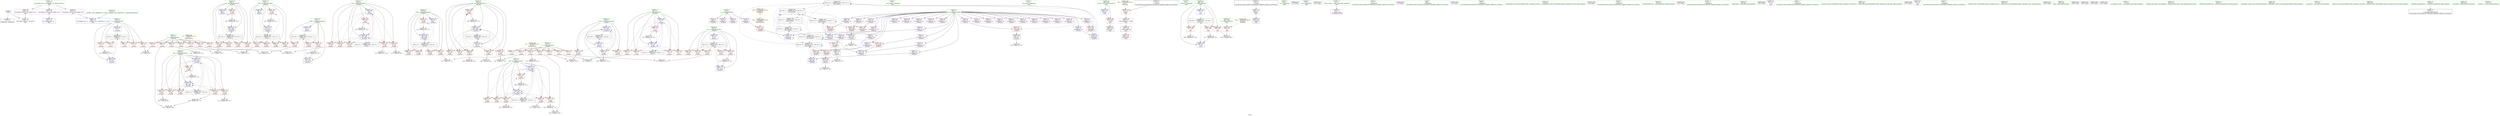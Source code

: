 digraph "SVFG" {
	label="SVFG";

	Node0x561f2077e400 [shape=record,color=grey,label="{NodeID: 0\nNullPtr}"];
	Node0x561f2077e400 -> Node0x561f207a46a0[style=solid];
	Node0x561f2077e400 -> Node0x561f207a6e60[style=solid];
	Node0x561f207b33d0 [shape=record,color=grey,label="{NodeID: 277\n153 = Binary(152, 120, )\n}"];
	Node0x561f207a6e60 [shape=record,color=blue, style = dotted,label="{NodeID: 194\n429\<--3\nllvm.global_ctors_2\<--dummyVal\nGlob }"];
	Node0x561f207a3930 [shape=record,color=red,label="{NodeID: 111\n177\<--52\n\<--c\n_Z5solvev\n}"];
	Node0x561f207a3930 -> Node0x561f207b48d0[style=solid];
	Node0x561f20784480 [shape=record,color=green,label="{NodeID: 28\n62\<--63\nj36\<--j36_field_insensitive\n_Z5solvev\n}"];
	Node0x561f20784480 -> Node0x561f207a9f00[style=solid];
	Node0x561f20784480 -> Node0x561f207a9fd0[style=solid];
	Node0x561f20784480 -> Node0x561f207aa0a0[style=solid];
	Node0x561f20784480 -> Node0x561f207aa170[style=solid];
	Node0x561f20784480 -> Node0x561f207aa240[style=solid];
	Node0x561f20784480 -> Node0x561f207a7780[style=solid];
	Node0x561f20784480 -> Node0x561f207a7ac0[style=solid];
	Node0x561f207b5dd0 [shape=record,color=grey,label="{NodeID: 305\n141 = cmp(140, 88, )\n}"];
	Node0x561f207a8550 [shape=record,color=blue,label="{NodeID: 222\n76\<--338\nj123\<--inc131\n_Z5solvev\n}"];
	Node0x561f207a8550 -> Node0x561f207abc40[style=dashed];
	Node0x561f207a8550 -> Node0x561f207abd10[style=dashed];
	Node0x561f207a8550 -> Node0x561f207abde0[style=dashed];
	Node0x561f207a8550 -> Node0x561f207a8550[style=dashed];
	Node0x561f207a8550 -> Node0x561f207c0ab0[style=dashed];
	Node0x561f207aa0a0 [shape=record,color=red,label="{NodeID: 139\n203\<--62\n\<--j36\n_Z5solvev\n}"];
	Node0x561f207a4c40 [shape=record,color=black,label="{NodeID: 56\n243\<--242\nconv75\<--\n_Z5solvev\n}"];
	Node0x561f207a4c40 -> Node0x561f207b5c50[style=solid];
	Node0x561f207c77b0 [shape=record,color=black,label="{NodeID: 333\nMR_14V_3 = PHI(MR_14V_4, MR_14V_2, )\npts\{63 \}\n}"];
	Node0x561f207c77b0 -> Node0x561f207a9f00[style=dashed];
	Node0x561f207c77b0 -> Node0x561f207a9fd0[style=dashed];
	Node0x561f207c77b0 -> Node0x561f207aa0a0[style=dashed];
	Node0x561f207c77b0 -> Node0x561f207aa170[style=dashed];
	Node0x561f207c77b0 -> Node0x561f207aa240[style=dashed];
	Node0x561f207c77b0 -> Node0x561f207a7ac0[style=dashed];
	Node0x561f207ab760 [shape=record,color=red,label="{NodeID: 167\n296\<--72\n\<--j94\n_Z5solvev\n}"];
	Node0x561f207ab760 -> Node0x561f207b3e50[style=solid];
	Node0x561f207a6300 [shape=record,color=purple,label="{NodeID: 84\n253\<--10\narrayidx81\<--g2\n_Z5solvev\n}"];
	Node0x561f20784820 [shape=record,color=green,label="{NodeID: 1\n7\<--1\n__dso_handle\<--dummyObj\nGlob }"];
	Node0x561f207b3550 [shape=record,color=grey,label="{NodeID: 278\n125 = Binary(124, 120, )\n}"];
	Node0x561f207b3550 -> Node0x561f207a72a0[style=solid];
	Node0x561f207a6f60 [shape=record,color=blue,label="{NodeID: 195\n54\<--88\ni\<--\n_Z5solvev\n}"];
	Node0x561f207a6f60 -> Node0x561f207c0fb0[style=dashed];
	Node0x561f207a3a00 [shape=record,color=red,label="{NodeID: 112\n232\<--52\n\<--c\n_Z5solvev\n}"];
	Node0x561f207a3a00 -> Node0x561f207b5ad0[style=solid];
	Node0x561f20784550 [shape=record,color=green,label="{NodeID: 29\n64\<--65\ni40\<--i40_field_insensitive\n_Z5solvev\n}"];
	Node0x561f20784550 -> Node0x561f207aa310[style=solid];
	Node0x561f20784550 -> Node0x561f207aa3e0[style=solid];
	Node0x561f20784550 -> Node0x561f207aa4b0[style=solid];
	Node0x561f20784550 -> Node0x561f207aa580[style=solid];
	Node0x561f20784550 -> Node0x561f207aa650[style=solid];
	Node0x561f20784550 -> Node0x561f207aa720[style=solid];
	Node0x561f20784550 -> Node0x561f207a7850[style=solid];
	Node0x561f20784550 -> Node0x561f207a79f0[style=solid];
	Node0x561f207b5f50 [shape=record,color=grey,label="{NodeID: 306\n190 = cmp(188, 189, )\n}"];
	Node0x561f207a8620 [shape=record,color=blue,label="{NodeID: 223\n74\<--344\ni119\<--inc135\n_Z5solvev\n}"];
	Node0x561f207a8620 -> Node0x561f207c05b0[style=dashed];
	Node0x561f207aa170 [shape=record,color=red,label="{NodeID: 140\n208\<--62\n\<--j36\n_Z5solvev\n}"];
	Node0x561f207a4d10 [shape=record,color=black,label="{NodeID: 57\n291\<--290\nconv104\<--\n_Z5solvev\n}"];
	Node0x561f207a4d10 -> Node0x561f207b6550[style=solid];
	Node0x561f207c7cb0 [shape=record,color=black,label="{NodeID: 334\nMR_16V_2 = PHI(MR_16V_4, MR_16V_1, )\npts\{65 \}\n}"];
	Node0x561f207c7cb0 -> Node0x561f207a7850[style=dashed];
	Node0x561f207ab830 [shape=record,color=red,label="{NodeID: 168\n302\<--72\n\<--j94\n_Z5solvev\n}"];
	Node0x561f207a63d0 [shape=record,color=purple,label="{NodeID: 85\n255\<--10\narrayidx82\<--g2\n_Z5solvev\n}"];
	Node0x561f207a63d0 -> Node0x561f207a7d30[style=solid];
	Node0x561f207848b0 [shape=record,color=green,label="{NodeID: 2\n12\<--1\n_ZSt4cout\<--dummyObj\nGlob }"];
	Node0x561f207ccd00 [shape=record,color=yellow,style=double,label="{NodeID: 362\n30V_1 = ENCHI(MR_30V_0)\npts\{90000 \}\nFun[main]|{<s0>15}}"];
	Node0x561f207ccd00:s0 -> Node0x561f207cca30[style=dashed,color=red];
	Node0x561f207b36d0 [shape=record,color=grey,label="{NodeID: 279\n344 = Binary(343, 120, )\n}"];
	Node0x561f207b36d0 -> Node0x561f207a8620[style=solid];
	Node0x561f207a7030 [shape=record,color=blue,label="{NodeID: 196\n56\<--88\nj\<--\n_Z5solvev\n}"];
	Node0x561f207a7030 -> Node0x561f207a9200[style=dashed];
	Node0x561f207a7030 -> Node0x561f207a92d0[style=dashed];
	Node0x561f207a7030 -> Node0x561f207a93a0[style=dashed];
	Node0x561f207a7030 -> Node0x561f207a9470[style=dashed];
	Node0x561f207a7030 -> Node0x561f207a9540[style=dashed];
	Node0x561f207a7030 -> Node0x561f207a71d0[style=dashed];
	Node0x561f207a7030 -> Node0x561f207c14b0[style=dashed];
	Node0x561f207a3ad0 [shape=record,color=red,label="{NodeID: 113\n274\<--52\n\<--c\n_Z5solvev\n}"];
	Node0x561f207a3ad0 -> Node0x561f207b27d0[style=solid];
	Node0x561f20784620 [shape=record,color=green,label="{NodeID: 30\n66\<--67\ni63\<--i63_field_insensitive\n_Z5solvev\n}"];
	Node0x561f20784620 -> Node0x561f207aa7f0[style=solid];
	Node0x561f20784620 -> Node0x561f207aa8c0[style=solid];
	Node0x561f20784620 -> Node0x561f207aa990[style=solid];
	Node0x561f20784620 -> Node0x561f207aaa60[style=solid];
	Node0x561f20784620 -> Node0x561f207aab30[style=solid];
	Node0x561f20784620 -> Node0x561f207a7b90[style=solid];
	Node0x561f20784620 -> Node0x561f207a7ed0[style=solid];
	Node0x561f207b60d0 [shape=record,color=grey,label="{NodeID: 307\n149 = cmp(148, 150, )\n}"];
	Node0x561f207a86f0 [shape=record,color=blue,label="{NodeID: 224\n365\<--372\nretval\<--\nmain\n}"];
	Node0x561f207a86f0 -> Node0x561f207ac6d0[style=dashed];
	Node0x561f207aa240 [shape=record,color=red,label="{NodeID: 141\n219\<--62\n\<--j36\n_Z5solvev\n}"];
	Node0x561f207aa240 -> Node0x561f207b3fd0[style=solid];
	Node0x561f207a4de0 [shape=record,color=black,label="{NodeID: 58\n379\<--378\n\<--vbase.offset.ptr\nmain\n}"];
	Node0x561f207a4de0 -> Node0x561f207acae0[style=solid];
	Node0x561f207ab900 [shape=record,color=red,label="{NodeID: 169\n307\<--72\n\<--j94\n_Z5solvev\n}"];
	Node0x561f207ab900 -> Node0x561f207b39d0[style=solid];
	Node0x561f207a64a0 [shape=record,color=purple,label="{NodeID: 86\n287\<--10\narrayidx102\<--g2\n_Z5solvev\n}"];
	Node0x561f20782300 [shape=record,color=green,label="{NodeID: 3\n13\<--1\n_ZSt3cin\<--dummyObj\nGlob }"];
	Node0x561f207b3850 [shape=record,color=grey,label="{NodeID: 280\n265 = Binary(264, 120, )\n}"];
	Node0x561f207b3850 -> Node0x561f207a7ed0[style=solid];
	Node0x561f207a7100 [shape=record,color=blue,label="{NodeID: 197\n115\<--111\narrayidx11\<--\n_Z5solvev\n}"];
	Node0x561f207a7100 -> Node0x561f207a7100[style=dashed];
	Node0x561f207a7100 -> Node0x561f207c19b0[style=dashed];
	Node0x561f207a3ba0 [shape=record,color=red,label="{NodeID: 114\n283\<--52\n\<--c\n_Z5solvev\n}"];
	Node0x561f207a3ba0 -> Node0x561f207b4bd0[style=solid];
	Node0x561f207846f0 [shape=record,color=green,label="{NodeID: 31\n68\<--69\nj67\<--j67_field_insensitive\n_Z5solvev\n}"];
	Node0x561f207846f0 -> Node0x561f207aac00[style=solid];
	Node0x561f207846f0 -> Node0x561f207aacd0[style=solid];
	Node0x561f207846f0 -> Node0x561f207aada0[style=solid];
	Node0x561f207846f0 -> Node0x561f207aae70[style=solid];
	Node0x561f207846f0 -> Node0x561f207aaf40[style=solid];
	Node0x561f207846f0 -> Node0x561f207ab010[style=solid];
	Node0x561f207846f0 -> Node0x561f207a7c60[style=solid];
	Node0x561f207846f0 -> Node0x561f207a7e00[style=solid];
	Node0x561f207b6250 [shape=record,color=grey,label="{NodeID: 308\n227 = cmp(225, 226, )\n}"];
	Node0x561f207a87c0 [shape=record,color=blue,label="{NodeID: 225\n369\<--88\ni\<--\nmain\n}"];
	Node0x561f207a87c0 -> Node0x561f207c8bb0[style=dashed];
	Node0x561f207aa310 [shape=record,color=red,label="{NodeID: 142\n184\<--64\n\<--i40\n_Z5solvev\n}"];
	Node0x561f207aa310 -> Node0x561f207b4d50[style=solid];
	Node0x561f207a4eb0 [shape=record,color=black,label="{NodeID: 59\n382\<--381\n\<--add.ptr\nmain\n}"];
	Node0x561f207c86b0 [shape=record,color=black,label="{NodeID: 336\nMR_32V_2 = PHI(MR_32V_3, MR_32V_1, )\npts\{110000 \}\n|{<s0>15}}"];
	Node0x561f207c86b0:s0 -> Node0x561f207c19b0[style=dashed,color=red];
	Node0x561f207ab9d0 [shape=record,color=red,label="{NodeID: 170\n318\<--74\n\<--i119\n_Z5solvev\n}"];
	Node0x561f207ab9d0 -> Node0x561f207b54d0[style=solid];
	Node0x561f207a6570 [shape=record,color=purple,label="{NodeID: 87\n289\<--10\narrayidx103\<--g2\n_Z5solvev\n}"];
	Node0x561f207a6570 -> Node0x561f207ac460[style=solid];
	Node0x561f20782390 [shape=record,color=green,label="{NodeID: 4\n16\<--1\n.str\<--dummyObj\nGlob }"];
	Node0x561f207ccec0 [shape=record,color=yellow,style=double,label="{NodeID: 364\n34V_1 = ENCHI(MR_34V_0)\npts\{1 \}\nFun[main]}"];
	Node0x561f207ccec0 -> Node0x561f207a4130[style=dashed];
	Node0x561f207b39d0 [shape=record,color=grey,label="{NodeID: 281\n308 = Binary(307, 215, )\n}"];
	Node0x561f207b39d0 -> Node0x561f207a8210[style=solid];
	Node0x561f207a71d0 [shape=record,color=blue,label="{NodeID: 198\n56\<--119\nj\<--inc\n_Z5solvev\n}"];
	Node0x561f207a71d0 -> Node0x561f207a9200[style=dashed];
	Node0x561f207a71d0 -> Node0x561f207a92d0[style=dashed];
	Node0x561f207a71d0 -> Node0x561f207a93a0[style=dashed];
	Node0x561f207a71d0 -> Node0x561f207a9470[style=dashed];
	Node0x561f207a71d0 -> Node0x561f207a9540[style=dashed];
	Node0x561f207a71d0 -> Node0x561f207a71d0[style=dashed];
	Node0x561f207a71d0 -> Node0x561f207c14b0[style=dashed];
	Node0x561f207a8d20 [shape=record,color=red,label="{NodeID: 115\n325\<--52\n\<--c\n_Z5solvev\n}"];
	Node0x561f207a8d20 -> Node0x561f207b57d0[style=solid];
	Node0x561f207a27b0 [shape=record,color=green,label="{NodeID: 32\n70\<--71\ni90\<--i90_field_insensitive\n_Z5solvev\n}"];
	Node0x561f207a27b0 -> Node0x561f207ab0e0[style=solid];
	Node0x561f207a27b0 -> Node0x561f207ab1b0[style=solid];
	Node0x561f207a27b0 -> Node0x561f207ab280[style=solid];
	Node0x561f207a27b0 -> Node0x561f207ab350[style=solid];
	Node0x561f207a27b0 -> Node0x561f207ab420[style=solid];
	Node0x561f207a27b0 -> Node0x561f207a7fa0[style=solid];
	Node0x561f207a27b0 -> Node0x561f207a82e0[style=solid];
	Node0x561f204279c0 [shape=record,color=black,label="{NodeID: 392\n78 = PHI()\n}"];
	Node0x561f207b63d0 [shape=record,color=grey,label="{NodeID: 309\n198 = cmp(197, 150, )\n}"];
	Node0x561f207a8890 [shape=record,color=blue,label="{NodeID: 226\n369\<--407\ni\<--inc\nmain\n}"];
	Node0x561f207a8890 -> Node0x561f207c8bb0[style=dashed];
	Node0x561f207aa3e0 [shape=record,color=red,label="{NodeID: 143\n187\<--64\n\<--i40\n_Z5solvev\n}"];
	Node0x561f207aa3e0 -> Node0x561f207b4150[style=solid];
	Node0x561f207a4f80 [shape=record,color=black,label="{NodeID: 60\n364\<--410\nmain_ret\<--\nmain\n}"];
	Node0x561f207c8bb0 [shape=record,color=black,label="{NodeID: 337\nMR_40V_3 = PHI(MR_40V_4, MR_40V_2, )\npts\{370 \}\n}"];
	Node0x561f207c8bb0 -> Node0x561f207ac870[style=dashed];
	Node0x561f207c8bb0 -> Node0x561f207ac940[style=dashed];
	Node0x561f207c8bb0 -> Node0x561f207aca10[style=dashed];
	Node0x561f207c8bb0 -> Node0x561f207a8890[style=dashed];
	Node0x561f207abaa0 [shape=record,color=red,label="{NodeID: 171\n328\<--74\n\<--i119\n_Z5solvev\n}"];
	Node0x561f207a6640 [shape=record,color=purple,label="{NodeID: 88\n295\<--10\narrayidx107\<--g2\n_Z5solvev\n}"];
	Node0x561f20782420 [shape=record,color=green,label="{NodeID: 5\n18\<--1\n.str.1\<--dummyObj\nGlob }"];
	Node0x561f207b3b50 [shape=record,color=grey,label="{NodeID: 282\n249 = Binary(248, 120, )\n}"];
	Node0x561f207a72a0 [shape=record,color=blue,label="{NodeID: 199\n54\<--125\ni\<--inc13\n_Z5solvev\n}"];
	Node0x561f207a72a0 -> Node0x561f207c0fb0[style=dashed];
	Node0x561f207a8df0 [shape=record,color=red,label="{NodeID: 116\n90\<--54\n\<--i\n_Z5solvev\n}"];
	Node0x561f207a8df0 -> Node0x561f207b4a50[style=solid];
	Node0x561f207a2840 [shape=record,color=green,label="{NodeID: 33\n72\<--73\nj94\<--j94_field_insensitive\n_Z5solvev\n}"];
	Node0x561f207a2840 -> Node0x561f207ab4f0[style=solid];
	Node0x561f207a2840 -> Node0x561f207ab5c0[style=solid];
	Node0x561f207a2840 -> Node0x561f207ab690[style=solid];
	Node0x561f207a2840 -> Node0x561f207ab760[style=solid];
	Node0x561f207a2840 -> Node0x561f207ab830[style=solid];
	Node0x561f207a2840 -> Node0x561f207ab900[style=solid];
	Node0x561f207a2840 -> Node0x561f207a8070[style=solid];
	Node0x561f207a2840 -> Node0x561f207a8210[style=solid];
	Node0x561f207e1890 [shape=record,color=black,label="{NodeID: 393\n104 = PHI()\n}"];
	Node0x561f207b6550 [shape=record,color=grey,label="{NodeID: 310\n292 = cmp(291, 150, )\n}"];
	Node0x561f207aa4b0 [shape=record,color=red,label="{NodeID: 144\n192\<--64\n\<--i40\n_Z5solvev\n}"];
	Node0x561f207a5050 [shape=record,color=purple,label="{NodeID: 61\n31\<--4\n\<--_ZStL8__ioinit\n__cxx_global_var_init\n}"];
	Node0x561f207abb70 [shape=record,color=red,label="{NodeID: 172\n343\<--74\n\<--i119\n_Z5solvev\n}"];
	Node0x561f207abb70 -> Node0x561f207b36d0[style=solid];
	Node0x561f207a6710 [shape=record,color=purple,label="{NodeID: 89\n298\<--10\narrayidx109\<--g2\n_Z5solvev\n}"];
	Node0x561f207a6710 -> Node0x561f207ac530[style=solid];
	Node0x561f207824b0 [shape=record,color=green,label="{NodeID: 6\n21\<--1\n\<--dummyObj\nCan only get source location for instruction, argument, global var or function.}"];
	Node0x561f207cd080 [shape=record,color=yellow,style=double,label="{NodeID: 366\n38V_1 = ENCHI(MR_38V_0)\npts\{368 \}\nFun[main]}"];
	Node0x561f207cd080 -> Node0x561f207ac7a0[style=dashed];
	Node0x561f207b3cd0 [shape=record,color=grey,label="{NodeID: 283\n313 = Binary(312, 120, )\n}"];
	Node0x561f207b3cd0 -> Node0x561f207a82e0[style=solid];
	Node0x561f207a7370 [shape=record,color=blue,label="{NodeID: 200\n58\<--88\nj15\<--\n_Z5solvev\n}"];
	Node0x561f207a7370 -> Node0x561f207c2db0[style=dashed];
	Node0x561f207a8ec0 [shape=record,color=red,label="{NodeID: 117\n100\<--54\n\<--i\n_Z5solvev\n}"];
	Node0x561f207a28d0 [shape=record,color=green,label="{NodeID: 34\n74\<--75\ni119\<--i119_field_insensitive\n_Z5solvev\n}"];
	Node0x561f207a28d0 -> Node0x561f207ab9d0[style=solid];
	Node0x561f207a28d0 -> Node0x561f207abaa0[style=solid];
	Node0x561f207a28d0 -> Node0x561f207abb70[style=solid];
	Node0x561f207a28d0 -> Node0x561f207a83b0[style=solid];
	Node0x561f207a28d0 -> Node0x561f207a8620[style=solid];
	Node0x561f207e1990 [shape=record,color=black,label="{NodeID: 394\n32 = PHI()\n}"];
	Node0x561f207c05b0 [shape=record,color=black,label="{NodeID: 311\nMR_26V_3 = PHI(MR_26V_4, MR_26V_2, )\npts\{75 \}\n}"];
	Node0x561f207c05b0 -> Node0x561f207ab9d0[style=dashed];
	Node0x561f207c05b0 -> Node0x561f207abaa0[style=dashed];
	Node0x561f207c05b0 -> Node0x561f207abb70[style=dashed];
	Node0x561f207c05b0 -> Node0x561f207a8620[style=dashed];
	Node0x561f207aa580 [shape=record,color=red,label="{NodeID: 145\n200\<--64\n\<--i40\n_Z5solvev\n}"];
	Node0x561f207aa580 -> Node0x561f207b45d0[style=solid];
	Node0x561f207a5120 [shape=record,color=purple,label="{NodeID: 62\n101\<--8\narrayidx\<--g\n_Z5solvev\n}"];
	Node0x561f207abc40 [shape=record,color=red,label="{NodeID: 173\n324\<--76\n\<--j123\n_Z5solvev\n}"];
	Node0x561f207abc40 -> Node0x561f207b57d0[style=solid];
	Node0x561f207a67e0 [shape=record,color=purple,label="{NodeID: 90\n301\<--10\narrayidx110\<--g2\n_Z5solvev\n}"];
	Node0x561f20782540 [shape=record,color=green,label="{NodeID: 7\n88\<--1\n\<--dummyObj\nCan only get source location for instruction, argument, global var or function.}"];
	Node0x561f207b3e50 [shape=record,color=grey,label="{NodeID: 284\n297 = Binary(296, 120, )\n}"];
	Node0x561f207a7440 [shape=record,color=blue,label="{NodeID: 201\n60\<--88\ni19\<--\n_Z5solvev\n}"];
	Node0x561f207a7440 -> Node0x561f207a9a20[style=dashed];
	Node0x561f207a7440 -> Node0x561f207a9af0[style=dashed];
	Node0x561f207a7440 -> Node0x561f207a9bc0[style=dashed];
	Node0x561f207a7440 -> Node0x561f207a9c90[style=dashed];
	Node0x561f207a7440 -> Node0x561f207a9d60[style=dashed];
	Node0x561f207a7440 -> Node0x561f207a9e30[style=dashed];
	Node0x561f207a7440 -> Node0x561f207a75e0[style=dashed];
	Node0x561f207a7440 -> Node0x561f207c32b0[style=dashed];
	Node0x561f207a8f90 [shape=record,color=red,label="{NodeID: 118\n107\<--54\n\<--i\n_Z5solvev\n}"];
	Node0x561f207a2960 [shape=record,color=green,label="{NodeID: 35\n76\<--77\nj123\<--j123_field_insensitive\n_Z5solvev\n}"];
	Node0x561f207a2960 -> Node0x561f207abc40[style=solid];
	Node0x561f207a2960 -> Node0x561f207abd10[style=solid];
	Node0x561f207a2960 -> Node0x561f207abde0[style=solid];
	Node0x561f207a2960 -> Node0x561f207a8480[style=solid];
	Node0x561f207a2960 -> Node0x561f207a8550[style=solid];
	Node0x561f207e1a90 [shape=record,color=black,label="{NodeID: 395\n83 = PHI()\n}"];
	Node0x561f207c0ab0 [shape=record,color=black,label="{NodeID: 312\nMR_28V_2 = PHI(MR_28V_4, MR_28V_1, )\npts\{77 \}\n}"];
	Node0x561f207c0ab0 -> Node0x561f207a8480[style=dashed];
	Node0x561f207aa650 [shape=record,color=red,label="{NodeID: 146\n206\<--64\n\<--i40\n_Z5solvev\n}"];
	Node0x561f207a51f0 [shape=record,color=purple,label="{NodeID: 63\n103\<--8\narrayidx6\<--g\n_Z5solvev\n}"];
	Node0x561f207c9ab0 [shape=record,color=black,label="{NodeID: 340\nMR_22V_3 = PHI(MR_22V_4, MR_22V_2, )\npts\{71 \}\n}"];
	Node0x561f207c9ab0 -> Node0x561f207ab0e0[style=dashed];
	Node0x561f207c9ab0 -> Node0x561f207ab1b0[style=dashed];
	Node0x561f207c9ab0 -> Node0x561f207ab280[style=dashed];
	Node0x561f207c9ab0 -> Node0x561f207ab350[style=dashed];
	Node0x561f207c9ab0 -> Node0x561f207ab420[style=dashed];
	Node0x561f207c9ab0 -> Node0x561f207a82e0[style=dashed];
	Node0x561f207abd10 [shape=record,color=red,label="{NodeID: 174\n330\<--76\n\<--j123\n_Z5solvev\n}"];
	Node0x561f207a68b0 [shape=record,color=purple,label="{NodeID: 91\n303\<--10\narrayidx111\<--g2\n_Z5solvev\n}"];
	Node0x561f207a68b0 -> Node0x561f207a8140[style=solid];
	Node0x561f207825d0 [shape=record,color=green,label="{NodeID: 8\n120\<--1\n\<--dummyObj\nCan only get source location for instruction, argument, global var or function.}"];
	Node0x561f207b3fd0 [shape=record,color=grey,label="{NodeID: 285\n220 = Binary(219, 120, )\n}"];
	Node0x561f207b3fd0 -> Node0x561f207a7ac0[style=solid];
	Node0x561f207a7510 [shape=record,color=blue,label="{NodeID: 202\n161\<--157\narrayidx29\<--\n_Z5solvev\n}"];
	Node0x561f207a7510 -> Node0x561f207c46b0[style=dashed];
	Node0x561f207a9060 [shape=record,color=red,label="{NodeID: 119\n112\<--54\n\<--i\n_Z5solvev\n}"];
	Node0x561f207a29f0 [shape=record,color=green,label="{NodeID: 36\n79\<--80\n_ZSt4endlIcSt11char_traitsIcEERSt13basic_ostreamIT_T0_ES6_\<--_ZSt4endlIcSt11char_traitsIcEERSt13basic_ostreamIT_T0_ES6__field_insensitive\n}"];
	Node0x561f207e1bf0 [shape=record,color=black,label="{NodeID: 396\n86 = PHI()\n}"];
	Node0x561f207c0fb0 [shape=record,color=black,label="{NodeID: 313\nMR_6V_3 = PHI(MR_6V_4, MR_6V_2, )\npts\{55 \}\n}"];
	Node0x561f207c0fb0 -> Node0x561f207a8df0[style=dashed];
	Node0x561f207c0fb0 -> Node0x561f207a8ec0[style=dashed];
	Node0x561f207c0fb0 -> Node0x561f207a8f90[style=dashed];
	Node0x561f207c0fb0 -> Node0x561f207a9060[style=dashed];
	Node0x561f207c0fb0 -> Node0x561f207a9130[style=dashed];
	Node0x561f207c0fb0 -> Node0x561f207a72a0[style=dashed];
	Node0x561f207aa720 [shape=record,color=red,label="{NodeID: 147\n213\<--64\n\<--i40\n_Z5solvev\n}"];
	Node0x561f207aa720 -> Node0x561f207b42d0[style=solid];
	Node0x561f207a52c0 [shape=record,color=purple,label="{NodeID: 64\n108\<--8\narrayidx8\<--g\n_Z5solvev\n}"];
	Node0x561f207c9fb0 [shape=record,color=black,label="{NodeID: 341\nMR_24V_2 = PHI(MR_24V_4, MR_24V_1, )\npts\{73 \}\n}"];
	Node0x561f207c9fb0 -> Node0x561f207a8070[style=dashed];
	Node0x561f207abde0 [shape=record,color=red,label="{NodeID: 175\n337\<--76\n\<--j123\n_Z5solvev\n}"];
	Node0x561f207abde0 -> Node0x561f207b2ad0[style=solid];
	Node0x561f207a6980 [shape=record,color=purple,label="{NodeID: 92\n329\<--10\narrayidx127\<--g2\n_Z5solvev\n}"];
	Node0x561f207852a0 [shape=record,color=green,label="{NodeID: 9\n150\<--1\n\<--dummyObj\nCan only get source location for instruction, argument, global var or function.}"];
	Node0x561f207b4150 [shape=record,color=grey,label="{NodeID: 286\n188 = Binary(187, 120, )\n}"];
	Node0x561f207b4150 -> Node0x561f207b5f50[style=solid];
	Node0x561f207a75e0 [shape=record,color=blue,label="{NodeID: 203\n60\<--166\ni19\<--inc31\n_Z5solvev\n}"];
	Node0x561f207a75e0 -> Node0x561f207a9a20[style=dashed];
	Node0x561f207a75e0 -> Node0x561f207a9af0[style=dashed];
	Node0x561f207a75e0 -> Node0x561f207a9bc0[style=dashed];
	Node0x561f207a75e0 -> Node0x561f207a9c90[style=dashed];
	Node0x561f207a75e0 -> Node0x561f207a9d60[style=dashed];
	Node0x561f207a75e0 -> Node0x561f207a9e30[style=dashed];
	Node0x561f207a75e0 -> Node0x561f207a75e0[style=dashed];
	Node0x561f207a75e0 -> Node0x561f207c32b0[style=dashed];
	Node0x561f207a9130 [shape=record,color=red,label="{NodeID: 120\n124\<--54\n\<--i\n_Z5solvev\n}"];
	Node0x561f207a9130 -> Node0x561f207b3550[style=solid];
	Node0x561f207a2a80 [shape=record,color=green,label="{NodeID: 37\n81\<--82\n_ZNSolsEPFRSoS_E\<--_ZNSolsEPFRSoS_E_field_insensitive\n}"];
	Node0x561f207e1cc0 [shape=record,color=black,label="{NodeID: 397\n341 = PHI()\n}"];
	Node0x561f207c14b0 [shape=record,color=black,label="{NodeID: 314\nMR_8V_2 = PHI(MR_8V_4, MR_8V_1, )\npts\{57 \}\n}"];
	Node0x561f207c14b0 -> Node0x561f207a7030[style=dashed];
	Node0x561f207aa7f0 [shape=record,color=red,label="{NodeID: 148\n225\<--66\n\<--i63\n_Z5solvev\n}"];
	Node0x561f207aa7f0 -> Node0x561f207b6250[style=solid];
	Node0x561f207a5390 [shape=record,color=purple,label="{NodeID: 65\n110\<--8\narrayidx9\<--g\n_Z5solvev\n}"];
	Node0x561f207a5390 -> Node0x561f207abeb0[style=solid];
	Node0x561f207ca4b0 [shape=record,color=black,label="{NodeID: 342\nMR_32V_17 = PHI(MR_32V_18, MR_32V_13, )\npts\{110000 \}\n|{|<s2>15}}"];
	Node0x561f207ca4b0 -> Node0x561f207ac600[style=dashed];
	Node0x561f207ca4b0 -> Node0x561f207c63b0[style=dashed];
	Node0x561f207ca4b0:s2 -> Node0x561f207c86b0[style=dashed,color=blue];
	Node0x561f207abeb0 [shape=record,color=red,label="{NodeID: 176\n111\<--110\n\<--arrayidx9\n_Z5solvev\n}"];
	Node0x561f207abeb0 -> Node0x561f207a7100[style=solid];
	Node0x561f207a6a50 [shape=record,color=purple,label="{NodeID: 93\n331\<--10\narrayidx128\<--g2\n_Z5solvev\n}"];
	Node0x561f207a6a50 -> Node0x561f207ac600[style=solid];
	Node0x561f20785330 [shape=record,color=green,label="{NodeID: 10\n215\<--1\n\<--dummyObj\nCan only get source location for instruction, argument, global var or function.}"];
	Node0x561f207b42d0 [shape=record,color=grey,label="{NodeID: 287\n214 = Binary(213, 215, )\n}"];
	Node0x561f207b42d0 -> Node0x561f207a79f0[style=solid];
	Node0x561f207a76b0 [shape=record,color=blue,label="{NodeID: 204\n58\<--171\nj15\<--inc34\n_Z5solvev\n}"];
	Node0x561f207a76b0 -> Node0x561f207c2db0[style=dashed];
	Node0x561f207a9200 [shape=record,color=red,label="{NodeID: 121\n96\<--56\n\<--j\n_Z5solvev\n}"];
	Node0x561f207a9200 -> Node0x561f207b5350[style=solid];
	Node0x561f207a2b10 [shape=record,color=green,label="{NodeID: 38\n84\<--85\n_ZNSirsERx\<--_ZNSirsERx_field_insensitive\n}"];
	Node0x561f207e1d90 [shape=record,color=black,label="{NodeID: 398\n333 = PHI()\n}"];
	Node0x561f207c19b0 [shape=record,color=black,label="{NodeID: 315\nMR_32V_2 = PHI(MR_32V_3, MR_32V_1, )\npts\{110000 \}\n}"];
	Node0x561f207c19b0 -> Node0x561f207a7100[style=dashed];
	Node0x561f207c19b0 -> Node0x561f207c19b0[style=dashed];
	Node0x561f207c19b0 -> Node0x561f207c28b0[style=dashed];
	Node0x561f207c19b0 -> Node0x561f207c46b0[style=dashed];
	Node0x561f207c19b0 -> Node0x561f207c5dc0[style=dashed];
	Node0x561f207c19b0 -> Node0x561f207ca4b0[style=dashed];
	Node0x561f207aa8c0 [shape=record,color=red,label="{NodeID: 149\n238\<--66\n\<--i63\n_Z5solvev\n}"];
	Node0x561f207a5460 [shape=record,color=purple,label="{NodeID: 66\n113\<--10\narrayidx10\<--g2\n_Z5solvev\n}"];
	Node0x561f207abf80 [shape=record,color=red,label="{NodeID: 177\n147\<--146\n\<--arrayidx24\n_Z5solvev\n}"];
	Node0x561f207abf80 -> Node0x561f207a4aa0[style=solid];
	Node0x561f207a6b20 [shape=record,color=purple,label="{NodeID: 94\n393\<--16\n\<--.str\nmain\n}"];
	Node0x561f207853c0 [shape=record,color=green,label="{NodeID: 11\n372\<--1\n\<--dummyObj\nCan only get source location for instruction, argument, global var or function.}"];
	Node0x561f207b4450 [shape=record,color=grey,label="{NodeID: 288\n166 = Binary(165, 120, )\n}"];
	Node0x561f207b4450 -> Node0x561f207a75e0[style=solid];
	Node0x561f207a7780 [shape=record,color=blue,label="{NodeID: 205\n62\<--88\nj36\<--\n_Z5solvev\n}"];
	Node0x561f207a7780 -> Node0x561f207c77b0[style=dashed];
	Node0x561f207a92d0 [shape=record,color=red,label="{NodeID: 122\n102\<--56\n\<--j\n_Z5solvev\n}"];
	Node0x561f207a2c10 [shape=record,color=green,label="{NodeID: 39\n105\<--106\n_ZStrsIcSt11char_traitsIcEERSt13basic_istreamIT_T0_ES6_RS3_\<--_ZStrsIcSt11char_traitsIcEERSt13basic_istreamIT_T0_ES6_RS3__field_insensitive\n}"];
	Node0x561f207e1e90 [shape=record,color=black,label="{NodeID: 399\n373 = PHI()\n}"];
	Node0x561f207aa990 [shape=record,color=red,label="{NodeID: 150\n246\<--66\n\<--i63\n_Z5solvev\n}"];
	Node0x561f207a5530 [shape=record,color=purple,label="{NodeID: 67\n115\<--10\narrayidx11\<--g2\n_Z5solvev\n}"];
	Node0x561f207a5530 -> Node0x561f207a7100[style=solid];
	Node0x561f207ac050 [shape=record,color=red,label="{NodeID: 178\n157\<--156\n\<--arrayidx27\n_Z5solvev\n}"];
	Node0x561f207ac050 -> Node0x561f207a7510[style=solid];
	Node0x561f207a6bf0 [shape=record,color=purple,label="{NodeID: 95\n402\<--18\n\<--.str.1\nmain\n}"];
	Node0x561f20785450 [shape=record,color=green,label="{NodeID: 12\n374\<--1\n\<--dummyObj\nCan only get source location for instruction, argument, global var or function.}"];
	Node0x561f207b45d0 [shape=record,color=grey,label="{NodeID: 289\n201 = Binary(200, 120, )\n}"];
	Node0x561f207a7850 [shape=record,color=blue,label="{NodeID: 206\n64\<--181\ni40\<--sub41\n_Z5solvev\n}"];
	Node0x561f207a7850 -> Node0x561f207aa310[style=dashed];
	Node0x561f207a7850 -> Node0x561f207aa3e0[style=dashed];
	Node0x561f207a7850 -> Node0x561f207aa4b0[style=dashed];
	Node0x561f207a7850 -> Node0x561f207aa580[style=dashed];
	Node0x561f207a7850 -> Node0x561f207aa650[style=dashed];
	Node0x561f207a7850 -> Node0x561f207aa720[style=dashed];
	Node0x561f207a7850 -> Node0x561f207a79f0[style=dashed];
	Node0x561f207a7850 -> Node0x561f207c7cb0[style=dashed];
	Node0x561f207a93a0 [shape=record,color=red,label="{NodeID: 123\n109\<--56\n\<--j\n_Z5solvev\n}"];
	Node0x561f207a2d10 [shape=record,color=green,label="{NodeID: 40\n334\<--335\n_ZStlsISt11char_traitsIcEERSt13basic_ostreamIcT_ES5_c\<--_ZStlsISt11char_traitsIcEERSt13basic_ostreamIcT_ES5_c_field_insensitive\n}"];
	Node0x561f207e1f90 [shape=record,color=black,label="{NodeID: 400\n383 = PHI()\n}"];
	Node0x561f207aaa60 [shape=record,color=red,label="{NodeID: 151\n252\<--66\n\<--i63\n_Z5solvev\n}"];
	Node0x561f207a5600 [shape=record,color=purple,label="{NodeID: 68\n144\<--10\narrayidx23\<--g2\n_Z5solvev\n}"];
	Node0x561f207cb3b0 [shape=record,color=yellow,style=double,label="{NodeID: 345\n2V_1 = ENCHI(MR_2V_0)\npts\{51 \}\nFun[_Z5solvev]}"];
	Node0x561f207cb3b0 -> Node0x561f207a4200[style=dashed];
	Node0x561f207cb3b0 -> Node0x561f207a42d0[style=dashed];
	Node0x561f207cb3b0 -> Node0x561f207a43a0[style=dashed];
	Node0x561f207cb3b0 -> Node0x561f207a3450[style=dashed];
	Node0x561f207cb3b0 -> Node0x561f207a3520[style=dashed];
	Node0x561f207cb3b0 -> Node0x561f207a35f0[style=dashed];
	Node0x561f207cb3b0 -> Node0x561f207a36c0[style=dashed];
	Node0x561f207ac120 [shape=record,color=red,label="{NodeID: 179\n196\<--195\n\<--arrayidx48\n_Z5solvev\n}"];
	Node0x561f207ac120 -> Node0x561f207a4b70[style=solid];
	Node0x561f207a3c90 [shape=record,color=purple,label="{NodeID: 96\n427\<--20\nllvm.global_ctors_0\<--llvm.global_ctors\nGlob }"];
	Node0x561f207a3c90 -> Node0x561f207a6cc0[style=solid];
	Node0x561f207854e0 [shape=record,color=green,label="{NodeID: 13\n4\<--6\n_ZStL8__ioinit\<--_ZStL8__ioinit_field_insensitive\nGlob }"];
	Node0x561f207854e0 -> Node0x561f207a5050[style=solid];
	Node0x561f207b4750 [shape=record,color=grey,label="{NodeID: 290\n272 = cmp(270, 271, )\n}"];
	Node0x561f207a7920 [shape=record,color=blue,label="{NodeID: 207\n209\<--205\narrayidx56\<--\n_Z5solvev\n}"];
	Node0x561f207a7920 -> Node0x561f207c28b0[style=dashed];
	Node0x561f207a9470 [shape=record,color=red,label="{NodeID: 124\n114\<--56\n\<--j\n_Z5solvev\n}"];
	Node0x561f207a2e10 [shape=record,color=green,label="{NodeID: 41\n362\<--363\nmain\<--main_field_insensitive\n}"];
	Node0x561f207e2090 [shape=record,color=black,label="{NodeID: 401\n386 = PHI()\n}"];
	Node0x561f207c28b0 [shape=record,color=black,label="{NodeID: 318\nMR_32V_10 = PHI(MR_32V_12, MR_32V_9, )\npts\{110000 \}\n}"];
	Node0x561f207c28b0 -> Node0x561f207ac120[style=dashed];
	Node0x561f207c28b0 -> Node0x561f207ac1f0[style=dashed];
	Node0x561f207c28b0 -> Node0x561f207a7920[style=dashed];
	Node0x561f207c28b0 -> Node0x561f207c28b0[style=dashed];
	Node0x561f207c28b0 -> Node0x561f207c5dc0[style=dashed];
	Node0x561f207c28b0 -> Node0x561f207ca4b0[style=dashed];
	Node0x561f207aab30 [shape=record,color=red,label="{NodeID: 152\n264\<--66\n\<--i63\n_Z5solvev\n}"];
	Node0x561f207aab30 -> Node0x561f207b3850[style=solid];
	Node0x561f207a56d0 [shape=record,color=purple,label="{NodeID: 69\n146\<--10\narrayidx24\<--g2\n_Z5solvev\n}"];
	Node0x561f207a56d0 -> Node0x561f207abf80[style=solid];
	Node0x561f207cbed0 [shape=record,color=yellow,style=double,label="{NodeID: 346\n4V_1 = ENCHI(MR_4V_0)\npts\{53 \}\nFun[_Z5solvev]}"];
	Node0x561f207cbed0 -> Node0x561f207a3790[style=dashed];
	Node0x561f207cbed0 -> Node0x561f207a3860[style=dashed];
	Node0x561f207cbed0 -> Node0x561f207a3930[style=dashed];
	Node0x561f207cbed0 -> Node0x561f207a3a00[style=dashed];
	Node0x561f207cbed0 -> Node0x561f207a3ad0[style=dashed];
	Node0x561f207cbed0 -> Node0x561f207a3ba0[style=dashed];
	Node0x561f207cbed0 -> Node0x561f207a8d20[style=dashed];
	Node0x561f207ac1f0 [shape=record,color=red,label="{NodeID: 180\n205\<--204\n\<--arrayidx54\n_Z5solvev\n}"];
	Node0x561f207ac1f0 -> Node0x561f207a7920[style=solid];
	Node0x561f207a3d90 [shape=record,color=purple,label="{NodeID: 97\n428\<--20\nllvm.global_ctors_1\<--llvm.global_ctors\nGlob }"];
	Node0x561f207a3d90 -> Node0x561f207a6d90[style=solid];
	Node0x561f207855b0 [shape=record,color=green,label="{NodeID: 14\n8\<--9\ng\<--g_field_insensitive\nGlob }"];
	Node0x561f207855b0 -> Node0x561f207a5120[style=solid];
	Node0x561f207855b0 -> Node0x561f207a51f0[style=solid];
	Node0x561f207855b0 -> Node0x561f207a52c0[style=solid];
	Node0x561f207855b0 -> Node0x561f207a5390[style=solid];
	Node0x561f207b48d0 [shape=record,color=grey,label="{NodeID: 291\n178 = cmp(176, 177, )\n}"];
	Node0x561f207a79f0 [shape=record,color=blue,label="{NodeID: 208\n64\<--214\ni40\<--dec\n_Z5solvev\n}"];
	Node0x561f207a79f0 -> Node0x561f207aa310[style=dashed];
	Node0x561f207a79f0 -> Node0x561f207aa3e0[style=dashed];
	Node0x561f207a79f0 -> Node0x561f207aa4b0[style=dashed];
	Node0x561f207a79f0 -> Node0x561f207aa580[style=dashed];
	Node0x561f207a79f0 -> Node0x561f207aa650[style=dashed];
	Node0x561f207a79f0 -> Node0x561f207aa720[style=dashed];
	Node0x561f207a79f0 -> Node0x561f207a79f0[style=dashed];
	Node0x561f207a79f0 -> Node0x561f207c7cb0[style=dashed];
	Node0x561f207a9540 [shape=record,color=red,label="{NodeID: 125\n118\<--56\n\<--j\n_Z5solvev\n}"];
	Node0x561f207a9540 -> Node0x561f207b3250[style=solid];
	Node0x561f207a2f10 [shape=record,color=green,label="{NodeID: 42\n365\<--366\nretval\<--retval_field_insensitive\nmain\n}"];
	Node0x561f207a2f10 -> Node0x561f207ac6d0[style=solid];
	Node0x561f207a2f10 -> Node0x561f207a86f0[style=solid];
	Node0x561f207e2190 [shape=record,color=black,label="{NodeID: 402\n394 = PHI()\n}"];
	Node0x561f207c2db0 [shape=record,color=black,label="{NodeID: 319\nMR_10V_3 = PHI(MR_10V_4, MR_10V_2, )\npts\{59 \}\n}"];
	Node0x561f207c2db0 -> Node0x561f207a9610[style=dashed];
	Node0x561f207c2db0 -> Node0x561f207a96e0[style=dashed];
	Node0x561f207c2db0 -> Node0x561f207a97b0[style=dashed];
	Node0x561f207c2db0 -> Node0x561f207a9880[style=dashed];
	Node0x561f207c2db0 -> Node0x561f207a9950[style=dashed];
	Node0x561f207c2db0 -> Node0x561f207a76b0[style=dashed];
	Node0x561f207aac00 [shape=record,color=red,label="{NodeID: 153\n231\<--68\n\<--j67\n_Z5solvev\n}"];
	Node0x561f207aac00 -> Node0x561f207b5ad0[style=solid];
	Node0x561f207a57a0 [shape=record,color=purple,label="{NodeID: 70\n154\<--10\narrayidx26\<--g2\n_Z5solvev\n}"];
	Node0x561f207ac2c0 [shape=record,color=red,label="{NodeID: 181\n242\<--241\n\<--arrayidx74\n_Z5solvev\n}"];
	Node0x561f207ac2c0 -> Node0x561f207a4c40[style=solid];
	Node0x561f207a3e90 [shape=record,color=purple,label="{NodeID: 98\n429\<--20\nllvm.global_ctors_2\<--llvm.global_ctors\nGlob }"];
	Node0x561f207a3e90 -> Node0x561f207a6e60[style=solid];
	Node0x561f20783500 [shape=record,color=green,label="{NodeID: 15\n10\<--11\ng2\<--g2_field_insensitive\nGlob }"];
	Node0x561f20783500 -> Node0x561f207a5460[style=solid];
	Node0x561f20783500 -> Node0x561f207a5530[style=solid];
	Node0x561f20783500 -> Node0x561f207a5600[style=solid];
	Node0x561f20783500 -> Node0x561f207a56d0[style=solid];
	Node0x561f20783500 -> Node0x561f207a57a0[style=solid];
	Node0x561f20783500 -> Node0x561f207a5870[style=solid];
	Node0x561f20783500 -> Node0x561f207a5940[style=solid];
	Node0x561f20783500 -> Node0x561f207a5a10[style=solid];
	Node0x561f20783500 -> Node0x561f207a5ae0[style=solid];
	Node0x561f20783500 -> Node0x561f207a5bb0[style=solid];
	Node0x561f20783500 -> Node0x561f207a5c80[style=solid];
	Node0x561f20783500 -> Node0x561f207a5d50[style=solid];
	Node0x561f20783500 -> Node0x561f207a5e20[style=solid];
	Node0x561f20783500 -> Node0x561f207a5ef0[style=solid];
	Node0x561f20783500 -> Node0x561f207a5fc0[style=solid];
	Node0x561f20783500 -> Node0x561f207a6090[style=solid];
	Node0x561f20783500 -> Node0x561f207a6160[style=solid];
	Node0x561f20783500 -> Node0x561f207a6230[style=solid];
	Node0x561f20783500 -> Node0x561f207a6300[style=solid];
	Node0x561f20783500 -> Node0x561f207a63d0[style=solid];
	Node0x561f20783500 -> Node0x561f207a64a0[style=solid];
	Node0x561f20783500 -> Node0x561f207a6570[style=solid];
	Node0x561f20783500 -> Node0x561f207a6640[style=solid];
	Node0x561f20783500 -> Node0x561f207a6710[style=solid];
	Node0x561f20783500 -> Node0x561f207a67e0[style=solid];
	Node0x561f20783500 -> Node0x561f207a68b0[style=solid];
	Node0x561f20783500 -> Node0x561f207a6980[style=solid];
	Node0x561f20783500 -> Node0x561f207a6a50[style=solid];
	Node0x561f207b4a50 [shape=record,color=grey,label="{NodeID: 292\n92 = cmp(90, 91, )\n}"];
	Node0x561f207a7ac0 [shape=record,color=blue,label="{NodeID: 209\n62\<--220\nj36\<--inc61\n_Z5solvev\n}"];
	Node0x561f207a7ac0 -> Node0x561f207c77b0[style=dashed];
	Node0x561f207a9610 [shape=record,color=red,label="{NodeID: 126\n130\<--58\n\<--j15\n_Z5solvev\n}"];
	Node0x561f207a9610 -> Node0x561f207b51d0[style=solid];
	Node0x561f207a2fe0 [shape=record,color=green,label="{NodeID: 43\n367\<--368\nt\<--t_field_insensitive\nmain\n}"];
	Node0x561f207a2fe0 -> Node0x561f207ac7a0[style=solid];
	Node0x561f207e22f0 [shape=record,color=black,label="{NodeID: 403\n399 = PHI()\n}"];
	Node0x561f207c32b0 [shape=record,color=black,label="{NodeID: 320\nMR_12V_2 = PHI(MR_12V_4, MR_12V_1, )\npts\{61 \}\n}"];
	Node0x561f207c32b0 -> Node0x561f207a7440[style=dashed];
	Node0x561f207aacd0 [shape=record,color=red,label="{NodeID: 154\n235\<--68\n\<--j67\n_Z5solvev\n}"];
	Node0x561f207aacd0 -> Node0x561f207b5950[style=solid];
	Node0x561f207a5870 [shape=record,color=purple,label="{NodeID: 71\n156\<--10\narrayidx27\<--g2\n_Z5solvev\n}"];
	Node0x561f207a5870 -> Node0x561f207ac050[style=solid];
	Node0x561f207ac390 [shape=record,color=red,label="{NodeID: 182\n251\<--250\n\<--arrayidx80\n_Z5solvev\n}"];
	Node0x561f207ac390 -> Node0x561f207a7d30[style=solid];
	Node0x561f207a3f90 [shape=record,color=purple,label="{NodeID: 99\n378\<--377\nvbase.offset.ptr\<--vtable\nmain\n}"];
	Node0x561f207a3f90 -> Node0x561f207a4de0[style=solid];
	Node0x561f207835d0 [shape=record,color=green,label="{NodeID: 16\n20\<--24\nllvm.global_ctors\<--llvm.global_ctors_field_insensitive\nGlob }"];
	Node0x561f207835d0 -> Node0x561f207a3c90[style=solid];
	Node0x561f207835d0 -> Node0x561f207a3d90[style=solid];
	Node0x561f207835d0 -> Node0x561f207a3e90[style=solid];
	Node0x561f207b4bd0 [shape=record,color=grey,label="{NodeID: 293\n284 = cmp(282, 283, )\n}"];
	Node0x561f207a7b90 [shape=record,color=blue,label="{NodeID: 210\n66\<--88\ni63\<--\n_Z5solvev\n}"];
	Node0x561f207a7b90 -> Node0x561f207c68b0[style=dashed];
	Node0x561f207a96e0 [shape=record,color=red,label="{NodeID: 127\n145\<--58\n\<--j15\n_Z5solvev\n}"];
	Node0x561f207a30b0 [shape=record,color=green,label="{NodeID: 44\n369\<--370\ni\<--i_field_insensitive\nmain\n}"];
	Node0x561f207a30b0 -> Node0x561f207ac870[style=solid];
	Node0x561f207a30b0 -> Node0x561f207ac940[style=solid];
	Node0x561f207a30b0 -> Node0x561f207aca10[style=solid];
	Node0x561f207a30b0 -> Node0x561f207a87c0[style=solid];
	Node0x561f207a30b0 -> Node0x561f207a8890[style=solid];
	Node0x561f207e23f0 [shape=record,color=black,label="{NodeID: 404\n403 = PHI()\n}"];
	Node0x561f207aada0 [shape=record,color=red,label="{NodeID: 155\n240\<--68\n\<--j67\n_Z5solvev\n}"];
	Node0x561f207a5940 [shape=record,color=purple,label="{NodeID: 72\n159\<--10\narrayidx28\<--g2\n_Z5solvev\n}"];
	Node0x561f207ac460 [shape=record,color=red,label="{NodeID: 183\n290\<--289\n\<--arrayidx103\n_Z5solvev\n}"];
	Node0x561f207ac460 -> Node0x561f207a4d10[style=solid];
	Node0x561f207a4060 [shape=record,color=purple,label="{NodeID: 100\n381\<--14\nadd.ptr\<--\nmain\n}"];
	Node0x561f207a4060 -> Node0x561f207a4eb0[style=solid];
	Node0x561f207836a0 [shape=record,color=green,label="{NodeID: 17\n25\<--26\n__cxx_global_var_init\<--__cxx_global_var_init_field_insensitive\n}"];
	Node0x561f207b4d50 [shape=record,color=grey,label="{NodeID: 294\n185 = cmp(184, 88, )\n}"];
	Node0x561f207a7c60 [shape=record,color=blue,label="{NodeID: 211\n68\<--88\nj67\<--\n_Z5solvev\n}"];
	Node0x561f207a7c60 -> Node0x561f207aac00[style=dashed];
	Node0x561f207a7c60 -> Node0x561f207aacd0[style=dashed];
	Node0x561f207a7c60 -> Node0x561f207aada0[style=dashed];
	Node0x561f207a7c60 -> Node0x561f207aae70[style=dashed];
	Node0x561f207a7c60 -> Node0x561f207aaf40[style=dashed];
	Node0x561f207a7c60 -> Node0x561f207ab010[style=dashed];
	Node0x561f207a7c60 -> Node0x561f207a7e00[style=dashed];
	Node0x561f207a7c60 -> Node0x561f207c6db0[style=dashed];
	Node0x561f207a97b0 [shape=record,color=red,label="{NodeID: 128\n155\<--58\n\<--j15\n_Z5solvev\n}"];
	Node0x561f207a3180 [shape=record,color=green,label="{NodeID: 45\n375\<--376\n_ZNSt8ios_base15sync_with_stdioEb\<--_ZNSt8ios_base15sync_with_stdioEb_field_insensitive\n}"];
	Node0x561f207aae70 [shape=record,color=red,label="{NodeID: 156\n248\<--68\n\<--j67\n_Z5solvev\n}"];
	Node0x561f207aae70 -> Node0x561f207b3b50[style=solid];
	Node0x561f207a5a10 [shape=record,color=purple,label="{NodeID: 73\n161\<--10\narrayidx29\<--g2\n_Z5solvev\n}"];
	Node0x561f207a5a10 -> Node0x561f207a7510[style=solid];
	Node0x561f207ac530 [shape=record,color=red,label="{NodeID: 184\n299\<--298\n\<--arrayidx109\n_Z5solvev\n}"];
	Node0x561f207ac530 -> Node0x561f207a8140[style=solid];
	Node0x561f207a4130 [shape=record,color=red,label="{NodeID: 101\n377\<--15\nvtable\<--\nmain\n}"];
	Node0x561f207a4130 -> Node0x561f207a3f90[style=solid];
	Node0x561f20783770 [shape=record,color=green,label="{NodeID: 18\n29\<--30\n_ZNSt8ios_base4InitC1Ev\<--_ZNSt8ios_base4InitC1Ev_field_insensitive\n}"];
	Node0x561f207b4ed0 [shape=record,color=grey,label="{NodeID: 295\n279 = cmp(278, 88, )\n}"];
	Node0x561f207a7d30 [shape=record,color=blue,label="{NodeID: 212\n255\<--251\narrayidx82\<--\n_Z5solvev\n}"];
	Node0x561f207a7d30 -> Node0x561f207c5dc0[style=dashed];
	Node0x561f207a9880 [shape=record,color=red,label="{NodeID: 129\n160\<--58\n\<--j15\n_Z5solvev\n}"];
	Node0x561f207a3280 [shape=record,color=green,label="{NodeID: 46\n384\<--385\n_ZNSt9basic_iosIcSt11char_traitsIcEE3tieEPSo\<--_ZNSt9basic_iosIcSt11char_traitsIcEE3tieEPSo_field_insensitive\n}"];
	Node0x561f207aaf40 [shape=record,color=red,label="{NodeID: 157\n254\<--68\n\<--j67\n_Z5solvev\n}"];
	Node0x561f207a5ae0 [shape=record,color=purple,label="{NodeID: 74\n193\<--10\narrayidx47\<--g2\n_Z5solvev\n}"];
	Node0x561f207b2650 [shape=record,color=grey,label="{NodeID: 268\n171 = Binary(170, 120, )\n}"];
	Node0x561f207b2650 -> Node0x561f207a76b0[style=solid];
	Node0x561f207ac600 [shape=record,color=red,label="{NodeID: 185\n332\<--331\n\<--arrayidx128\n_Z5solvev\n}"];
	Node0x561f207a4200 [shape=record,color=red,label="{NodeID: 102\n91\<--50\n\<--r\n_Z5solvev\n}"];
	Node0x561f207a4200 -> Node0x561f207b4a50[style=solid];
	Node0x561f20783840 [shape=record,color=green,label="{NodeID: 19\n35\<--36\n__cxa_atexit\<--__cxa_atexit_field_insensitive\n}"];
	Node0x561f207b5050 [shape=record,color=grey,label="{NodeID: 296\n391 = cmp(389, 390, )\n}"];
	Node0x561f207a7e00 [shape=record,color=blue,label="{NodeID: 213\n68\<--260\nj67\<--inc85\n_Z5solvev\n}"];
	Node0x561f207a7e00 -> Node0x561f207aac00[style=dashed];
	Node0x561f207a7e00 -> Node0x561f207aacd0[style=dashed];
	Node0x561f207a7e00 -> Node0x561f207aada0[style=dashed];
	Node0x561f207a7e00 -> Node0x561f207aae70[style=dashed];
	Node0x561f207a7e00 -> Node0x561f207aaf40[style=dashed];
	Node0x561f207a7e00 -> Node0x561f207ab010[style=dashed];
	Node0x561f207a7e00 -> Node0x561f207a7e00[style=dashed];
	Node0x561f207a7e00 -> Node0x561f207c6db0[style=dashed];
	Node0x561f207a9950 [shape=record,color=red,label="{NodeID: 130\n170\<--58\n\<--j15\n_Z5solvev\n}"];
	Node0x561f207a9950 -> Node0x561f207b2650[style=solid];
	Node0x561f207a3380 [shape=record,color=green,label="{NodeID: 47\n395\<--396\n_ZStlsISt11char_traitsIcEERSt13basic_ostreamIcT_ES5_PKc\<--_ZStlsISt11char_traitsIcEERSt13basic_ostreamIcT_ES5_PKc_field_insensitive\n}"];
	Node0x561f207c46b0 [shape=record,color=black,label="{NodeID: 324\nMR_32V_6 = PHI(MR_32V_8, MR_32V_5, )\npts\{110000 \}\n}"];
	Node0x561f207c46b0 -> Node0x561f207abf80[style=dashed];
	Node0x561f207c46b0 -> Node0x561f207ac050[style=dashed];
	Node0x561f207c46b0 -> Node0x561f207a7510[style=dashed];
	Node0x561f207c46b0 -> Node0x561f207c28b0[style=dashed];
	Node0x561f207c46b0 -> Node0x561f207c46b0[style=dashed];
	Node0x561f207c46b0 -> Node0x561f207c5dc0[style=dashed];
	Node0x561f207c46b0 -> Node0x561f207ca4b0[style=dashed];
	Node0x561f207ab010 [shape=record,color=red,label="{NodeID: 158\n259\<--68\n\<--j67\n_Z5solvev\n}"];
	Node0x561f207ab010 -> Node0x561f207b2f50[style=solid];
	Node0x561f207a5bb0 [shape=record,color=purple,label="{NodeID: 75\n195\<--10\narrayidx48\<--g2\n_Z5solvev\n}"];
	Node0x561f207a5bb0 -> Node0x561f207ac120[style=solid];
	Node0x561f207b27d0 [shape=record,color=grey,label="{NodeID: 269\n275 = Binary(274, 120, )\n}"];
	Node0x561f207b27d0 -> Node0x561f207a8070[style=solid];
	Node0x561f207ac6d0 [shape=record,color=red,label="{NodeID: 186\n410\<--365\n\<--retval\nmain\n}"];
	Node0x561f207ac6d0 -> Node0x561f207a4f80[style=solid];
	Node0x561f207a42d0 [shape=record,color=red,label="{NodeID: 103\n137\<--50\n\<--r\n_Z5solvev\n}"];
	Node0x561f207a42d0 -> Node0x561f207b5650[style=solid];
	Node0x561f20783da0 [shape=record,color=green,label="{NodeID: 20\n34\<--40\n_ZNSt8ios_base4InitD1Ev\<--_ZNSt8ios_base4InitD1Ev_field_insensitive\n}"];
	Node0x561f20783da0 -> Node0x561f207a49a0[style=solid];
	Node0x561f207b51d0 [shape=record,color=grey,label="{NodeID: 297\n132 = cmp(130, 131, )\n}"];
	Node0x561f207a7ed0 [shape=record,color=blue,label="{NodeID: 214\n66\<--265\ni63\<--inc88\n_Z5solvev\n}"];
	Node0x561f207a7ed0 -> Node0x561f207c68b0[style=dashed];
	Node0x561f207a9a20 [shape=record,color=red,label="{NodeID: 131\n136\<--60\n\<--i19\n_Z5solvev\n}"];
	Node0x561f207a9a20 -> Node0x561f207b5650[style=solid];
	Node0x561f207a44a0 [shape=record,color=green,label="{NodeID: 48\n400\<--401\n_ZNSolsEx\<--_ZNSolsEx_field_insensitive\n}"];
	Node0x561f207ab0e0 [shape=record,color=red,label="{NodeID: 159\n270\<--70\n\<--i90\n_Z5solvev\n}"];
	Node0x561f207ab0e0 -> Node0x561f207b4750[style=solid];
	Node0x561f207a5c80 [shape=record,color=purple,label="{NodeID: 76\n202\<--10\narrayidx53\<--g2\n_Z5solvev\n}"];
	Node0x561f207b2950 [shape=record,color=grey,label="{NodeID: 270\n407 = Binary(406, 120, )\n}"];
	Node0x561f207b2950 -> Node0x561f207a8890[style=solid];
	Node0x561f207ac7a0 [shape=record,color=red,label="{NodeID: 187\n390\<--367\n\<--t\nmain\n}"];
	Node0x561f207ac7a0 -> Node0x561f207b5050[style=solid];
	Node0x561f207a43a0 [shape=record,color=red,label="{NodeID: 104\n180\<--50\n\<--r\n_Z5solvev\n}"];
	Node0x561f207a43a0 -> Node0x561f207b2c50[style=solid];
	Node0x561f20783ea0 [shape=record,color=green,label="{NodeID: 21\n47\<--48\n_Z5solvev\<--_Z5solvev_field_insensitive\n}"];
	Node0x561f207b5350 [shape=record,color=grey,label="{NodeID: 298\n98 = cmp(96, 97, )\n}"];
	Node0x561f207a7fa0 [shape=record,color=blue,label="{NodeID: 215\n70\<--88\ni90\<--\n_Z5solvev\n}"];
	Node0x561f207a7fa0 -> Node0x561f207c9ab0[style=dashed];
	Node0x561f207a9af0 [shape=record,color=red,label="{NodeID: 132\n140\<--60\n\<--i19\n_Z5solvev\n}"];
	Node0x561f207a9af0 -> Node0x561f207b5dd0[style=solid];
	Node0x561f207a45a0 [shape=record,color=green,label="{NodeID: 49\n22\<--423\n_GLOBAL__sub_I_andyshih12_0_1.cpp\<--_GLOBAL__sub_I_andyshih12_0_1.cpp_field_insensitive\n}"];
	Node0x561f207a45a0 -> Node0x561f207a6d90[style=solid];
	Node0x561f207ab1b0 [shape=record,color=red,label="{NodeID: 160\n286\<--70\n\<--i90\n_Z5solvev\n}"];
	Node0x561f207a5d50 [shape=record,color=purple,label="{NodeID: 77\n204\<--10\narrayidx54\<--g2\n_Z5solvev\n}"];
	Node0x561f207a5d50 -> Node0x561f207ac1f0[style=solid];
	Node0x561f207b2ad0 [shape=record,color=grey,label="{NodeID: 271\n338 = Binary(337, 120, )\n}"];
	Node0x561f207b2ad0 -> Node0x561f207a8550[style=solid];
	Node0x561f207ac870 [shape=record,color=red,label="{NodeID: 188\n389\<--369\n\<--i\nmain\n}"];
	Node0x561f207ac870 -> Node0x561f207b5050[style=solid];
	Node0x561f207a3450 [shape=record,color=red,label="{NodeID: 105\n189\<--50\n\<--r\n_Z5solvev\n}"];
	Node0x561f207a3450 -> Node0x561f207b5f50[style=solid];
	Node0x561f20783fa0 [shape=record,color=green,label="{NodeID: 22\n50\<--51\nr\<--r_field_insensitive\n_Z5solvev\n}"];
	Node0x561f20783fa0 -> Node0x561f207a4200[style=solid];
	Node0x561f20783fa0 -> Node0x561f207a42d0[style=solid];
	Node0x561f20783fa0 -> Node0x561f207a43a0[style=solid];
	Node0x561f20783fa0 -> Node0x561f207a3450[style=solid];
	Node0x561f20783fa0 -> Node0x561f207a3520[style=solid];
	Node0x561f20783fa0 -> Node0x561f207a35f0[style=solid];
	Node0x561f20783fa0 -> Node0x561f207a36c0[style=solid];
	Node0x561f207b54d0 [shape=record,color=grey,label="{NodeID: 299\n320 = cmp(318, 319, )\n}"];
	Node0x561f207a8070 [shape=record,color=blue,label="{NodeID: 216\n72\<--275\nj94\<--sub95\n_Z5solvev\n}"];
	Node0x561f207a8070 -> Node0x561f207ab4f0[style=dashed];
	Node0x561f207a8070 -> Node0x561f207ab5c0[style=dashed];
	Node0x561f207a8070 -> Node0x561f207ab690[style=dashed];
	Node0x561f207a8070 -> Node0x561f207ab760[style=dashed];
	Node0x561f207a8070 -> Node0x561f207ab830[style=dashed];
	Node0x561f207a8070 -> Node0x561f207ab900[style=dashed];
	Node0x561f207a8070 -> Node0x561f207a8210[style=dashed];
	Node0x561f207a8070 -> Node0x561f207c9fb0[style=dashed];
	Node0x561f207a9bc0 [shape=record,color=red,label="{NodeID: 133\n143\<--60\n\<--i19\n_Z5solvev\n}"];
	Node0x561f207a46a0 [shape=record,color=black,label="{NodeID: 50\n2\<--3\ndummyVal\<--dummyVal\n}"];
	Node0x561f207c5dc0 [shape=record,color=black,label="{NodeID: 327\nMR_32V_14 = PHI(MR_32V_16, MR_32V_13, )\npts\{110000 \}\n}"];
	Node0x561f207c5dc0 -> Node0x561f207ac2c0[style=dashed];
	Node0x561f207c5dc0 -> Node0x561f207ac390[style=dashed];
	Node0x561f207c5dc0 -> Node0x561f207a7d30[style=dashed];
	Node0x561f207c5dc0 -> Node0x561f207c5dc0[style=dashed];
	Node0x561f207c5dc0 -> Node0x561f207ca4b0[style=dashed];
	Node0x561f207ab280 [shape=record,color=red,label="{NodeID: 161\n294\<--70\n\<--i90\n_Z5solvev\n}"];
	Node0x561f207a5e20 [shape=record,color=purple,label="{NodeID: 78\n207\<--10\narrayidx55\<--g2\n_Z5solvev\n}"];
	Node0x561f207b2c50 [shape=record,color=grey,label="{NodeID: 272\n181 = Binary(180, 120, )\n}"];
	Node0x561f207b2c50 -> Node0x561f207a7850[style=solid];
	Node0x561f207ac940 [shape=record,color=red,label="{NodeID: 189\n397\<--369\n\<--i\nmain\n}"];
	Node0x561f207ac940 -> Node0x561f207b30d0[style=solid];
	Node0x561f207a3520 [shape=record,color=red,label="{NodeID: 106\n226\<--50\n\<--r\n_Z5solvev\n}"];
	Node0x561f207a3520 -> Node0x561f207b6250[style=solid];
	Node0x561f20784070 [shape=record,color=green,label="{NodeID: 23\n52\<--53\nc\<--c_field_insensitive\n_Z5solvev\n}"];
	Node0x561f20784070 -> Node0x561f207a3790[style=solid];
	Node0x561f20784070 -> Node0x561f207a3860[style=solid];
	Node0x561f20784070 -> Node0x561f207a3930[style=solid];
	Node0x561f20784070 -> Node0x561f207a3a00[style=solid];
	Node0x561f20784070 -> Node0x561f207a3ad0[style=solid];
	Node0x561f20784070 -> Node0x561f207a3ba0[style=solid];
	Node0x561f20784070 -> Node0x561f207a8d20[style=solid];
	Node0x561f207b5650 [shape=record,color=grey,label="{NodeID: 300\n138 = cmp(136, 137, )\n}"];
	Node0x561f207a8140 [shape=record,color=blue,label="{NodeID: 217\n303\<--299\narrayidx111\<--\n_Z5solvev\n}"];
	Node0x561f207a8140 -> Node0x561f207c63b0[style=dashed];
	Node0x561f207a9c90 [shape=record,color=red,label="{NodeID: 134\n152\<--60\n\<--i19\n_Z5solvev\n}"];
	Node0x561f207a9c90 -> Node0x561f207b33d0[style=solid];
	Node0x561f207a47a0 [shape=record,color=black,label="{NodeID: 51\n14\<--13\n\<--_ZSt3cin\nCan only get source location for instruction, argument, global var or function.}"];
	Node0x561f207a47a0 -> Node0x561f207a4060[style=solid];
	Node0x561f207ab350 [shape=record,color=red,label="{NodeID: 162\n300\<--70\n\<--i90\n_Z5solvev\n}"];
	Node0x561f207a5ef0 [shape=record,color=purple,label="{NodeID: 79\n209\<--10\narrayidx56\<--g2\n_Z5solvev\n}"];
	Node0x561f207a5ef0 -> Node0x561f207a7920[style=solid];
	Node0x561f207b2dd0 [shape=record,color=grey,label="{NodeID: 273\n282 = Binary(281, 120, )\n}"];
	Node0x561f207b2dd0 -> Node0x561f207b4bd0[style=solid];
	Node0x561f207aca10 [shape=record,color=red,label="{NodeID: 190\n406\<--369\n\<--i\nmain\n}"];
	Node0x561f207aca10 -> Node0x561f207b2950[style=solid];
	Node0x561f207a35f0 [shape=record,color=red,label="{NodeID: 107\n271\<--50\n\<--r\n_Z5solvev\n}"];
	Node0x561f207a35f0 -> Node0x561f207b4750[style=solid];
	Node0x561f20784140 [shape=record,color=green,label="{NodeID: 24\n54\<--55\ni\<--i_field_insensitive\n_Z5solvev\n}"];
	Node0x561f20784140 -> Node0x561f207a8df0[style=solid];
	Node0x561f20784140 -> Node0x561f207a8ec0[style=solid];
	Node0x561f20784140 -> Node0x561f207a8f90[style=solid];
	Node0x561f20784140 -> Node0x561f207a9060[style=solid];
	Node0x561f20784140 -> Node0x561f207a9130[style=solid];
	Node0x561f20784140 -> Node0x561f207a6f60[style=solid];
	Node0x561f20784140 -> Node0x561f207a72a0[style=solid];
	Node0x561f207b57d0 [shape=record,color=grey,label="{NodeID: 301\n326 = cmp(324, 325, )\n}"];
	Node0x561f207a8210 [shape=record,color=blue,label="{NodeID: 218\n72\<--308\nj94\<--dec114\n_Z5solvev\n}"];
	Node0x561f207a8210 -> Node0x561f207ab4f0[style=dashed];
	Node0x561f207a8210 -> Node0x561f207ab5c0[style=dashed];
	Node0x561f207a8210 -> Node0x561f207ab690[style=dashed];
	Node0x561f207a8210 -> Node0x561f207ab760[style=dashed];
	Node0x561f207a8210 -> Node0x561f207ab830[style=dashed];
	Node0x561f207a8210 -> Node0x561f207ab900[style=dashed];
	Node0x561f207a8210 -> Node0x561f207a8210[style=dashed];
	Node0x561f207a8210 -> Node0x561f207c9fb0[style=dashed];
	Node0x561f207a9d60 [shape=record,color=red,label="{NodeID: 135\n158\<--60\n\<--i19\n_Z5solvev\n}"];
	Node0x561f207a48a0 [shape=record,color=black,label="{NodeID: 52\n15\<--13\n\<--_ZSt3cin\nCan only get source location for instruction, argument, global var or function.}"];
	Node0x561f207a48a0 -> Node0x561f207a4130[style=solid];
	Node0x561f207c63b0 [shape=record,color=black,label="{NodeID: 329\nMR_32V_18 = PHI(MR_32V_20, MR_32V_17, )\npts\{110000 \}\n}"];
	Node0x561f207c63b0 -> Node0x561f207ac460[style=dashed];
	Node0x561f207c63b0 -> Node0x561f207ac530[style=dashed];
	Node0x561f207c63b0 -> Node0x561f207a8140[style=dashed];
	Node0x561f207c63b0 -> Node0x561f207c63b0[style=dashed];
	Node0x561f207c63b0 -> Node0x561f207ca4b0[style=dashed];
	Node0x561f207ab420 [shape=record,color=red,label="{NodeID: 163\n312\<--70\n\<--i90\n_Z5solvev\n}"];
	Node0x561f207ab420 -> Node0x561f207b3cd0[style=solid];
	Node0x561f207a5fc0 [shape=record,color=purple,label="{NodeID: 80\n239\<--10\narrayidx73\<--g2\n_Z5solvev\n}"];
	Node0x561f207b2f50 [shape=record,color=grey,label="{NodeID: 274\n260 = Binary(259, 120, )\n}"];
	Node0x561f207b2f50 -> Node0x561f207a7e00[style=solid];
	Node0x561f207acae0 [shape=record,color=red,label="{NodeID: 191\n380\<--379\nvbase.offset\<--\nmain\n}"];
	Node0x561f207a36c0 [shape=record,color=red,label="{NodeID: 108\n319\<--50\n\<--r\n_Z5solvev\n}"];
	Node0x561f207a36c0 -> Node0x561f207b54d0[style=solid];
	Node0x561f20784210 [shape=record,color=green,label="{NodeID: 25\n56\<--57\nj\<--j_field_insensitive\n_Z5solvev\n}"];
	Node0x561f20784210 -> Node0x561f207a9200[style=solid];
	Node0x561f20784210 -> Node0x561f207a92d0[style=solid];
	Node0x561f20784210 -> Node0x561f207a93a0[style=solid];
	Node0x561f20784210 -> Node0x561f207a9470[style=solid];
	Node0x561f20784210 -> Node0x561f207a9540[style=solid];
	Node0x561f20784210 -> Node0x561f207a7030[style=solid];
	Node0x561f20784210 -> Node0x561f207a71d0[style=solid];
	Node0x561f207b5950 [shape=record,color=grey,label="{NodeID: 302\n236 = cmp(235, 88, )\n}"];
	Node0x561f207a82e0 [shape=record,color=blue,label="{NodeID: 219\n70\<--313\ni90\<--inc117\n_Z5solvev\n}"];
	Node0x561f207a82e0 -> Node0x561f207c9ab0[style=dashed];
	Node0x561f207a9e30 [shape=record,color=red,label="{NodeID: 136\n165\<--60\n\<--i19\n_Z5solvev\n}"];
	Node0x561f207a9e30 -> Node0x561f207b4450[style=solid];
	Node0x561f207a49a0 [shape=record,color=black,label="{NodeID: 53\n33\<--34\n\<--_ZNSt8ios_base4InitD1Ev\nCan only get source location for instruction, argument, global var or function.}"];
	Node0x561f207c68b0 [shape=record,color=black,label="{NodeID: 330\nMR_18V_3 = PHI(MR_18V_4, MR_18V_2, )\npts\{67 \}\n}"];
	Node0x561f207c68b0 -> Node0x561f207aa7f0[style=dashed];
	Node0x561f207c68b0 -> Node0x561f207aa8c0[style=dashed];
	Node0x561f207c68b0 -> Node0x561f207aa990[style=dashed];
	Node0x561f207c68b0 -> Node0x561f207aaa60[style=dashed];
	Node0x561f207c68b0 -> Node0x561f207aab30[style=dashed];
	Node0x561f207c68b0 -> Node0x561f207a7ed0[style=dashed];
	Node0x561f207ab4f0 [shape=record,color=red,label="{NodeID: 164\n278\<--72\n\<--j94\n_Z5solvev\n}"];
	Node0x561f207ab4f0 -> Node0x561f207b4ed0[style=solid];
	Node0x561f207a6090 [shape=record,color=purple,label="{NodeID: 81\n241\<--10\narrayidx74\<--g2\n_Z5solvev\n}"];
	Node0x561f207a6090 -> Node0x561f207ac2c0[style=solid];
	Node0x561f207b30d0 [shape=record,color=grey,label="{NodeID: 275\n398 = Binary(397, 120, )\n}"];
	Node0x561f207a6cc0 [shape=record,color=blue,label="{NodeID: 192\n427\<--21\nllvm.global_ctors_0\<--\nGlob }"];
	Node0x561f207a3790 [shape=record,color=red,label="{NodeID: 109\n97\<--52\n\<--c\n_Z5solvev\n}"];
	Node0x561f207a3790 -> Node0x561f207b5350[style=solid];
	Node0x561f207842e0 [shape=record,color=green,label="{NodeID: 26\n58\<--59\nj15\<--j15_field_insensitive\n_Z5solvev\n}"];
	Node0x561f207842e0 -> Node0x561f207a9610[style=solid];
	Node0x561f207842e0 -> Node0x561f207a96e0[style=solid];
	Node0x561f207842e0 -> Node0x561f207a97b0[style=solid];
	Node0x561f207842e0 -> Node0x561f207a9880[style=solid];
	Node0x561f207842e0 -> Node0x561f207a9950[style=solid];
	Node0x561f207842e0 -> Node0x561f207a7370[style=solid];
	Node0x561f207842e0 -> Node0x561f207a76b0[style=solid];
	Node0x561f207b5ad0 [shape=record,color=grey,label="{NodeID: 303\n233 = cmp(231, 232, )\n}"];
	Node0x561f207a83b0 [shape=record,color=blue,label="{NodeID: 220\n74\<--88\ni119\<--\n_Z5solvev\n}"];
	Node0x561f207a83b0 -> Node0x561f207c05b0[style=dashed];
	Node0x561f207a9f00 [shape=record,color=red,label="{NodeID: 137\n176\<--62\n\<--j36\n_Z5solvev\n}"];
	Node0x561f207a9f00 -> Node0x561f207b48d0[style=solid];
	Node0x561f207a4aa0 [shape=record,color=black,label="{NodeID: 54\n148\<--147\nconv\<--\n_Z5solvev\n}"];
	Node0x561f207a4aa0 -> Node0x561f207b60d0[style=solid];
	Node0x561f207c6db0 [shape=record,color=black,label="{NodeID: 331\nMR_20V_2 = PHI(MR_20V_4, MR_20V_1, )\npts\{69 \}\n}"];
	Node0x561f207c6db0 -> Node0x561f207a7c60[style=dashed];
	Node0x561f207ab5c0 [shape=record,color=red,label="{NodeID: 165\n281\<--72\n\<--j94\n_Z5solvev\n}"];
	Node0x561f207ab5c0 -> Node0x561f207b2dd0[style=solid];
	Node0x561f207a6160 [shape=record,color=purple,label="{NodeID: 82\n247\<--10\narrayidx78\<--g2\n_Z5solvev\n}"];
	Node0x561f207cca30 [shape=record,color=yellow,style=double,label="{NodeID: 359\n30V_1 = ENCHI(MR_30V_0)\npts\{90000 \}\nFun[_Z5solvev]}"];
	Node0x561f207cca30 -> Node0x561f207abeb0[style=dashed];
	Node0x561f207b3250 [shape=record,color=grey,label="{NodeID: 276\n119 = Binary(118, 120, )\n}"];
	Node0x561f207b3250 -> Node0x561f207a71d0[style=solid];
	Node0x561f207a6d90 [shape=record,color=blue,label="{NodeID: 193\n428\<--22\nllvm.global_ctors_1\<--_GLOBAL__sub_I_andyshih12_0_1.cpp\nGlob }"];
	Node0x561f207a3860 [shape=record,color=red,label="{NodeID: 110\n131\<--52\n\<--c\n_Z5solvev\n}"];
	Node0x561f207a3860 -> Node0x561f207b51d0[style=solid];
	Node0x561f207843b0 [shape=record,color=green,label="{NodeID: 27\n60\<--61\ni19\<--i19_field_insensitive\n_Z5solvev\n}"];
	Node0x561f207843b0 -> Node0x561f207a9a20[style=solid];
	Node0x561f207843b0 -> Node0x561f207a9af0[style=solid];
	Node0x561f207843b0 -> Node0x561f207a9bc0[style=solid];
	Node0x561f207843b0 -> Node0x561f207a9c90[style=solid];
	Node0x561f207843b0 -> Node0x561f207a9d60[style=solid];
	Node0x561f207843b0 -> Node0x561f207a9e30[style=solid];
	Node0x561f207843b0 -> Node0x561f207a7440[style=solid];
	Node0x561f207843b0 -> Node0x561f207a75e0[style=solid];
	Node0x561f207b5c50 [shape=record,color=grey,label="{NodeID: 304\n244 = cmp(243, 150, )\n}"];
	Node0x561f207a8480 [shape=record,color=blue,label="{NodeID: 221\n76\<--88\nj123\<--\n_Z5solvev\n}"];
	Node0x561f207a8480 -> Node0x561f207abc40[style=dashed];
	Node0x561f207a8480 -> Node0x561f207abd10[style=dashed];
	Node0x561f207a8480 -> Node0x561f207abde0[style=dashed];
	Node0x561f207a8480 -> Node0x561f207a8550[style=dashed];
	Node0x561f207a8480 -> Node0x561f207c0ab0[style=dashed];
	Node0x561f207a9fd0 [shape=record,color=red,label="{NodeID: 138\n194\<--62\n\<--j36\n_Z5solvev\n}"];
	Node0x561f207a4b70 [shape=record,color=black,label="{NodeID: 55\n197\<--196\nconv49\<--\n_Z5solvev\n}"];
	Node0x561f207a4b70 -> Node0x561f207b63d0[style=solid];
	Node0x561f207ab690 [shape=record,color=red,label="{NodeID: 166\n288\<--72\n\<--j94\n_Z5solvev\n}"];
	Node0x561f207a6230 [shape=record,color=purple,label="{NodeID: 83\n250\<--10\narrayidx80\<--g2\n_Z5solvev\n}"];
	Node0x561f207a6230 -> Node0x561f207ac390[style=solid];
}
